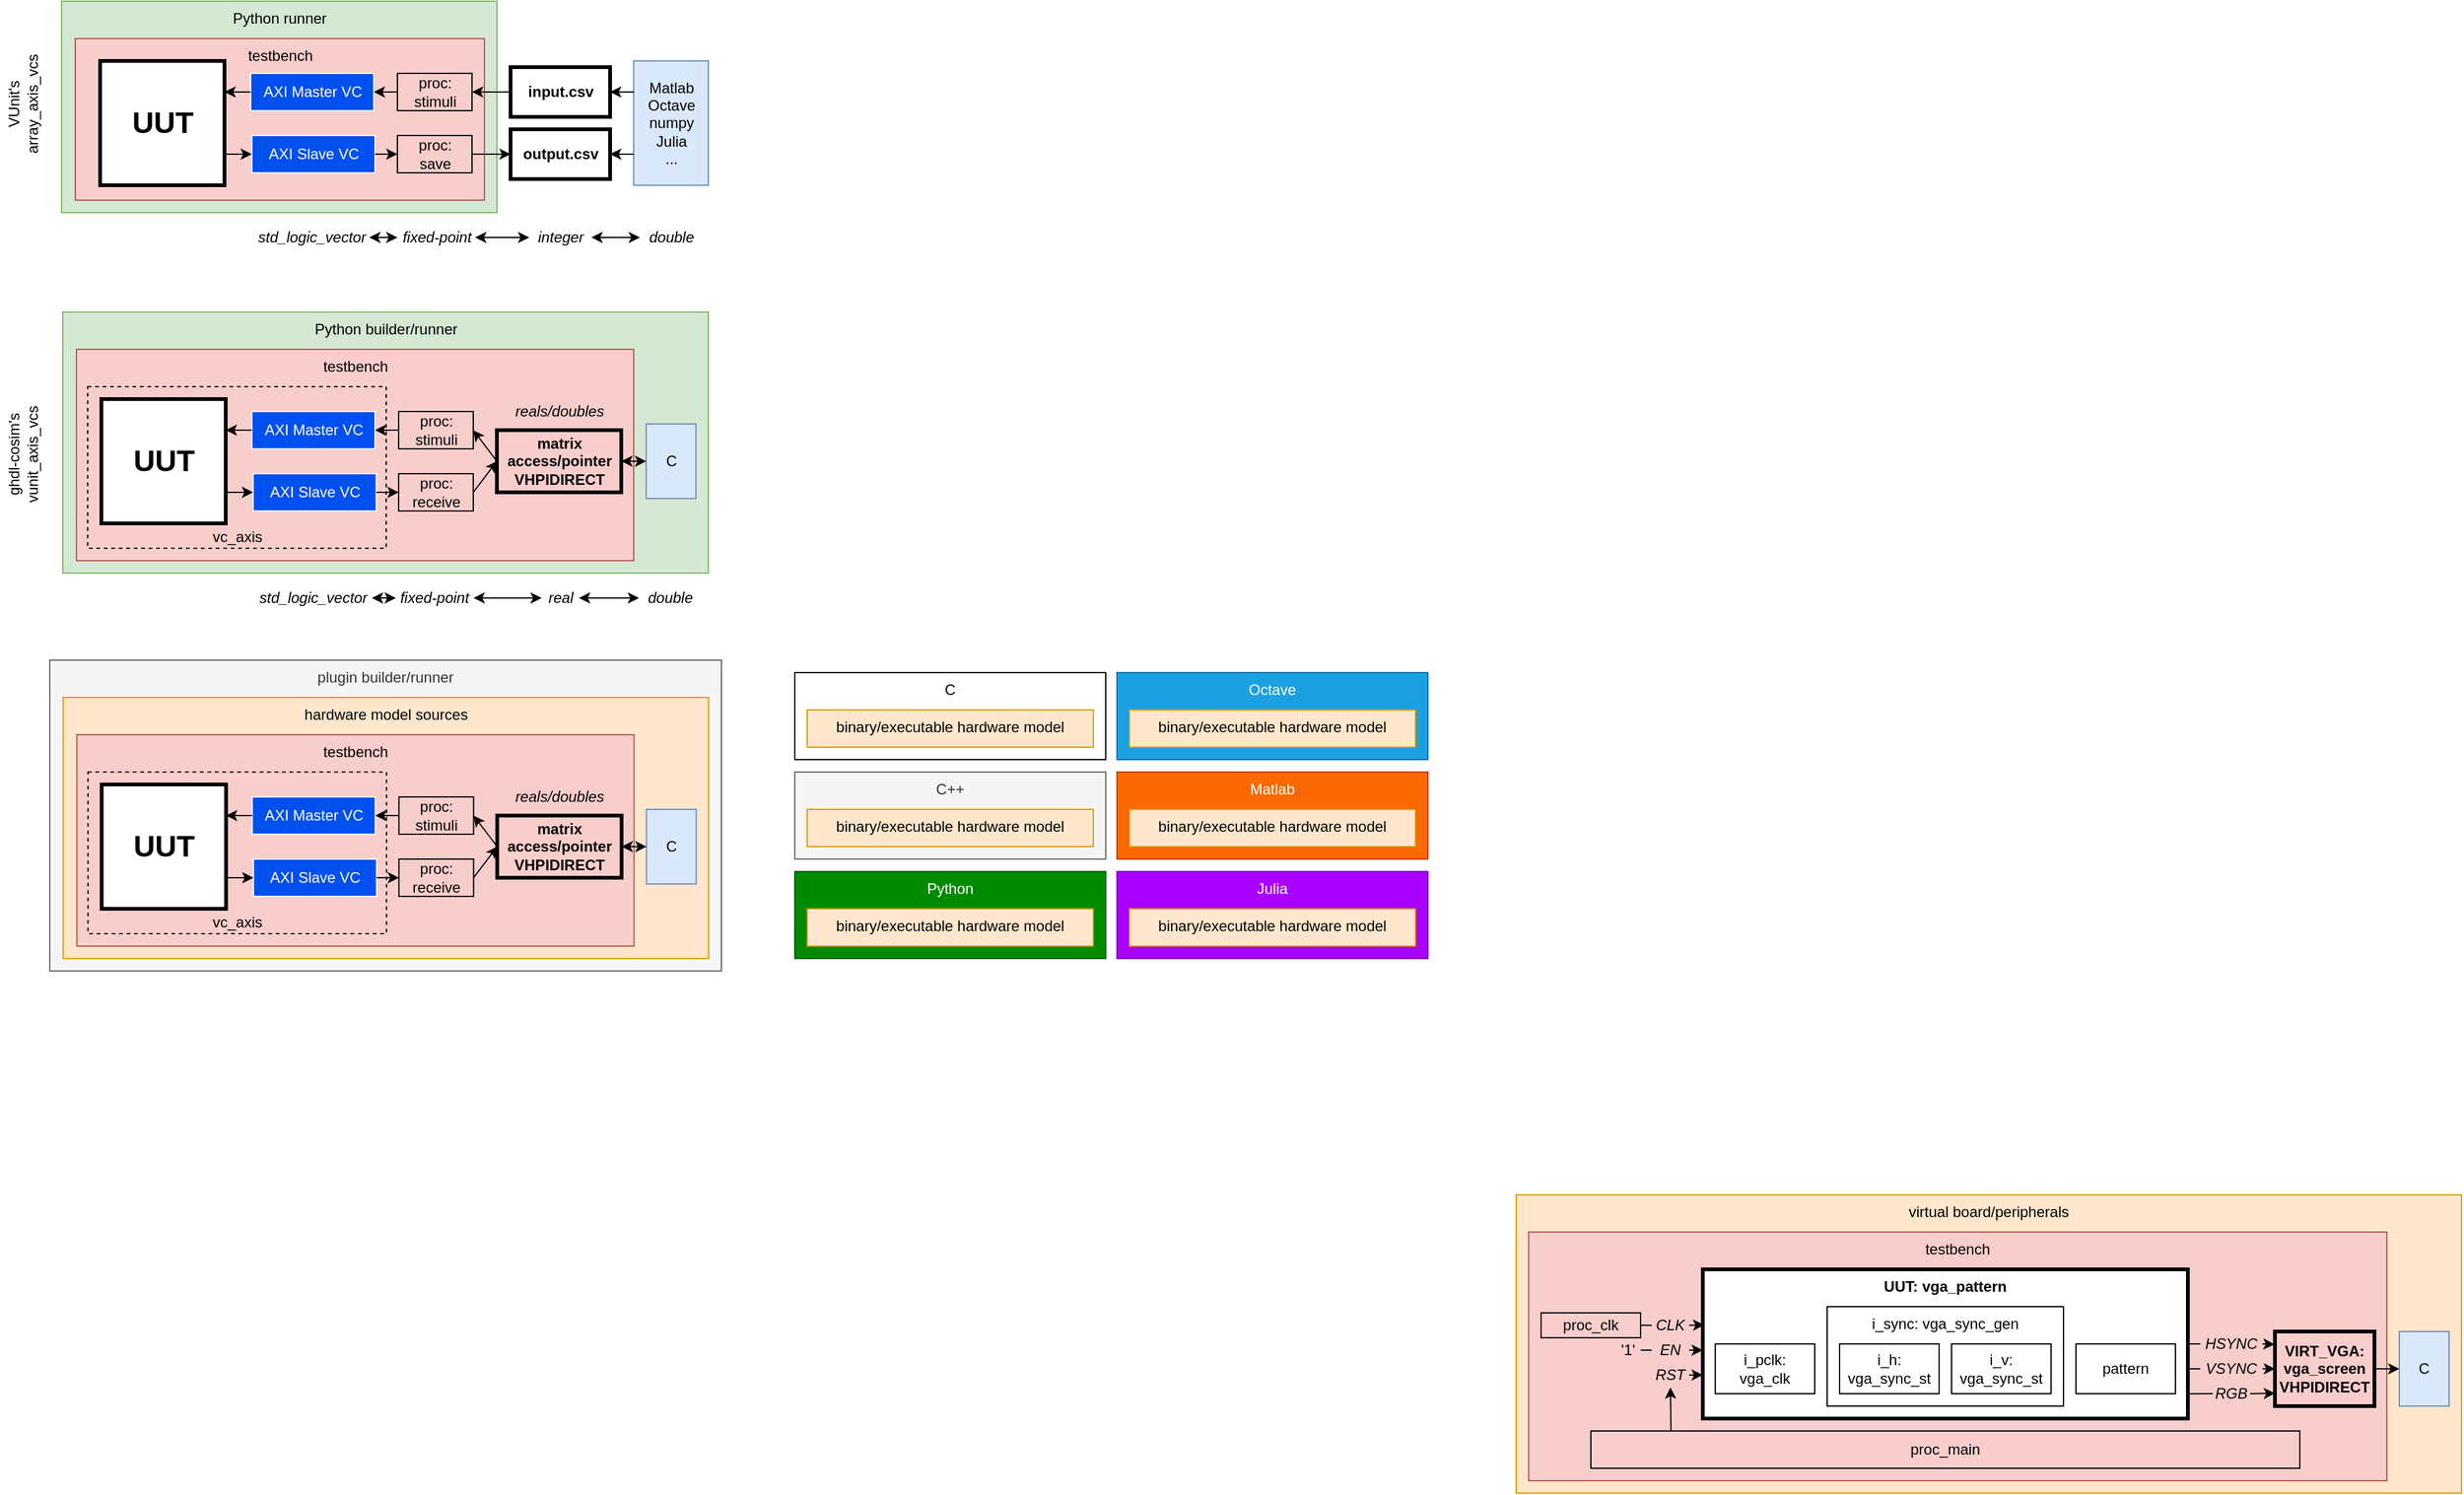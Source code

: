 <mxfile version="12.6.5" type="device"><diagram id="C-xXtRXsVBNM-cboXoND" name="Page-1"><mxGraphModel dx="4063" dy="749" grid="1" gridSize="10" guides="1" tooltips="1" connect="1" arrows="1" fold="1" page="0" pageScale="1" pageWidth="3300" pageHeight="4681" math="0" shadow="0"><root><mxCell id="0"/><mxCell id="1" parent="0"/><mxCell id="9hgEljkrax6zMMspwdzW-57" value="virtual board/peripherals" style="rounded=0;whiteSpace=wrap;html=1;verticalAlign=top;fillColor=#ffe6cc;strokeColor=#d79b00;" vertex="1" parent="1"><mxGeometry x="1280" y="2920" width="760" height="240" as="geometry"/></mxCell><mxCell id="yqgDi8DNOp5Uy1jhIpdU-1" value="Julia" style="rounded=0;whiteSpace=wrap;html=1;verticalAlign=top;fillColor=#aa00ff;strokeColor=#7700CC;align=center;fontColor=#ffffff;" parent="1" vertex="1"><mxGeometry x="959" y="2660" width="250" height="70" as="geometry"/></mxCell><mxCell id="yqgDi8DNOp5Uy1jhIpdU-2" value="plugin builder/runner" style="rounded=0;whiteSpace=wrap;html=1;verticalAlign=top;fillColor=#f5f5f5;strokeColor=#666666;fontColor=#333333;" parent="1" vertex="1"><mxGeometry x="101" y="2490" width="540" height="250" as="geometry"/></mxCell><mxCell id="yqgDi8DNOp5Uy1jhIpdU-3" value="Python runner" style="rounded=0;whiteSpace=wrap;html=1;verticalAlign=top;fillColor=#d5e8d4;strokeColor=#82b366;" parent="1" vertex="1"><mxGeometry x="110.5" y="1960" width="350" height="170" as="geometry"/></mxCell><mxCell id="yqgDi8DNOp5Uy1jhIpdU-4" value="testbench" style="rounded=0;whiteSpace=wrap;html=1;verticalAlign=top;fillColor=#f8cecc;strokeColor=#b85450;" parent="1" vertex="1"><mxGeometry x="121.5" y="1990" width="329" height="130" as="geometry"/></mxCell><mxCell id="yqgDi8DNOp5Uy1jhIpdU-5" value="UUT" style="whiteSpace=wrap;html=1;aspect=fixed;fontStyle=1;fontSize=24;strokeWidth=3;" parent="1" vertex="1"><mxGeometry x="141.5" y="2008" width="100" height="100" as="geometry"/></mxCell><mxCell id="yqgDi8DNOp5Uy1jhIpdU-6" value="AXI Master VC" style="rounded=0;whiteSpace=wrap;html=1;strokeColor=#FFFFFF;fontColor=#FFFFFF;fillColor=#0050EF;" parent="1" vertex="1"><mxGeometry x="262.5" y="2018" width="99" height="30" as="geometry"/></mxCell><mxCell id="yqgDi8DNOp5Uy1jhIpdU-7" value="AXI Slave VC" style="rounded=0;whiteSpace=wrap;html=1;strokeColor=#FFFFFF;fontColor=#FFFFFF;fillColor=#0050EF;" parent="1" vertex="1"><mxGeometry x="263.5" y="2068" width="99" height="30" as="geometry"/></mxCell><mxCell id="yqgDi8DNOp5Uy1jhIpdU-8" value="" style="endArrow=classic;html=1;fontColor=#000000;entryX=0;entryY=0.5;entryDx=0;entryDy=0;strokeColor=#000000;exitX=1;exitY=0.75;exitDx=0;exitDy=0;" parent="1" source="yqgDi8DNOp5Uy1jhIpdU-5" target="yqgDi8DNOp5Uy1jhIpdU-7" edge="1"><mxGeometry width="50" height="50" relative="1" as="geometry"><mxPoint x="233.5" y="2128" as="sourcePoint"/><mxPoint x="243.5" y="2043" as="targetPoint"/></mxGeometry></mxCell><mxCell id="yqgDi8DNOp5Uy1jhIpdU-9" value="" style="endArrow=classic;html=1;fontColor=#000000;exitX=0;exitY=0.5;exitDx=0;exitDy=0;entryX=1;entryY=0.25;entryDx=0;entryDy=0;strokeColor=#000000;" parent="1" source="yqgDi8DNOp5Uy1jhIpdU-6" target="yqgDi8DNOp5Uy1jhIpdU-5" edge="1"><mxGeometry width="50" height="50" relative="1" as="geometry"><mxPoint x="264.5" y="2093" as="sourcePoint"/><mxPoint x="243.5" y="2093" as="targetPoint"/></mxGeometry></mxCell><mxCell id="yqgDi8DNOp5Uy1jhIpdU-10" value="input.csv" style="rounded=0;whiteSpace=wrap;html=1;strokeColor=#000000;fillColor=none;gradientColor=none;fontColor=#000000;strokeWidth=3;fontStyle=1" parent="1" vertex="1"><mxGeometry x="471.5" y="2013" width="80" height="40" as="geometry"/></mxCell><mxCell id="yqgDi8DNOp5Uy1jhIpdU-11" value="output.csv" style="rounded=0;whiteSpace=wrap;html=1;strokeColor=#000000;fillColor=none;gradientColor=none;fontColor=#000000;strokeWidth=3;fontStyle=1" parent="1" vertex="1"><mxGeometry x="471.5" y="2063" width="80" height="40" as="geometry"/></mxCell><mxCell id="yqgDi8DNOp5Uy1jhIpdU-12" value="" style="endArrow=classic;html=1;fontColor=#000000;exitX=0;exitY=0.5;exitDx=0;exitDy=0;entryX=1;entryY=0.5;entryDx=0;entryDy=0;strokeColor=#000000;" parent="1" source="yqgDi8DNOp5Uy1jhIpdU-17" target="yqgDi8DNOp5Uy1jhIpdU-6" edge="1"><mxGeometry width="50" height="50" relative="1" as="geometry"><mxPoint x="272.5" y="2043" as="sourcePoint"/><mxPoint x="251.5" y="2043" as="targetPoint"/></mxGeometry></mxCell><mxCell id="yqgDi8DNOp5Uy1jhIpdU-13" value="" style="endArrow=classic;html=1;fontColor=#000000;exitX=1;exitY=0.5;exitDx=0;exitDy=0;strokeColor=#000000;entryX=0;entryY=0.5;entryDx=0;entryDy=0;" parent="1" source="yqgDi8DNOp5Uy1jhIpdU-19" target="yqgDi8DNOp5Uy1jhIpdU-11" edge="1"><mxGeometry width="50" height="50" relative="1" as="geometry"><mxPoint x="421.5" y="2043" as="sourcePoint"/><mxPoint x="450.5" y="2128" as="targetPoint"/></mxGeometry></mxCell><mxCell id="yqgDi8DNOp5Uy1jhIpdU-14" value="Matlab&lt;br&gt;Octave&lt;br&gt;numpy&lt;br&gt;Julia&lt;br&gt;..." style="rounded=0;whiteSpace=wrap;html=1;verticalAlign=middle;fillColor=#dae8fc;strokeColor=#6c8ebf;" parent="1" vertex="1"><mxGeometry x="570.5" y="2008" width="60" height="100" as="geometry"/></mxCell><mxCell id="yqgDi8DNOp5Uy1jhIpdU-15" value="" style="endArrow=classic;html=1;fontColor=#000000;entryX=1;entryY=0.5;entryDx=0;entryDy=0;strokeColor=#000000;exitX=0;exitY=0.25;exitDx=0;exitDy=0;" parent="1" source="yqgDi8DNOp5Uy1jhIpdU-14" target="yqgDi8DNOp5Uy1jhIpdU-10" edge="1"><mxGeometry width="50" height="50" relative="1" as="geometry"><mxPoint x="562.5" y="1978" as="sourcePoint"/><mxPoint x="433.5" y="2043" as="targetPoint"/></mxGeometry></mxCell><mxCell id="yqgDi8DNOp5Uy1jhIpdU-16" value="" style="endArrow=classic;html=1;fontColor=#000000;entryX=1;entryY=0.5;entryDx=0;entryDy=0;strokeColor=#000000;exitX=0;exitY=0.75;exitDx=0;exitDy=0;" parent="1" source="yqgDi8DNOp5Uy1jhIpdU-14" target="yqgDi8DNOp5Uy1jhIpdU-11" edge="1"><mxGeometry width="50" height="50" relative="1" as="geometry"><mxPoint x="612.5" y="2048" as="sourcePoint"/><mxPoint x="592.5" y="2043" as="targetPoint"/></mxGeometry></mxCell><mxCell id="yqgDi8DNOp5Uy1jhIpdU-17" value="proc:&lt;br&gt;stimuli" style="rounded=0;whiteSpace=wrap;html=1;strokeColor=#000000;fontColor=#000000;fillColor=none;" parent="1" vertex="1"><mxGeometry x="380.5" y="2018" width="60" height="30" as="geometry"/></mxCell><mxCell id="yqgDi8DNOp5Uy1jhIpdU-18" value="" style="endArrow=classic;html=1;fontColor=#000000;exitX=0;exitY=0.5;exitDx=0;exitDy=0;entryX=1;entryY=0.5;entryDx=0;entryDy=0;strokeColor=#000000;" parent="1" source="yqgDi8DNOp5Uy1jhIpdU-10" target="yqgDi8DNOp5Uy1jhIpdU-17" edge="1"><mxGeometry width="50" height="50" relative="1" as="geometry"><mxPoint x="551.5" y="2033" as="sourcePoint"/><mxPoint x="361.5" y="2033" as="targetPoint"/></mxGeometry></mxCell><mxCell id="yqgDi8DNOp5Uy1jhIpdU-19" value="proc:&lt;br&gt;save" style="rounded=0;whiteSpace=wrap;html=1;strokeColor=#000000;fontColor=#000000;fillColor=none;" parent="1" vertex="1"><mxGeometry x="380.5" y="2068" width="60" height="30" as="geometry"/></mxCell><mxCell id="yqgDi8DNOp5Uy1jhIpdU-20" value="" style="endArrow=classic;html=1;fontColor=#000000;exitX=1;exitY=0.5;exitDx=0;exitDy=0;strokeColor=#000000;entryX=0;entryY=0.5;entryDx=0;entryDy=0;" parent="1" source="yqgDi8DNOp5Uy1jhIpdU-7" target="yqgDi8DNOp5Uy1jhIpdU-19" edge="1"><mxGeometry width="50" height="50" relative="1" as="geometry"><mxPoint x="362.5" y="2083" as="sourcePoint"/><mxPoint x="551.5" y="2083" as="targetPoint"/></mxGeometry></mxCell><mxCell id="yqgDi8DNOp5Uy1jhIpdU-21" value="Python builder/runner" style="rounded=0;whiteSpace=wrap;html=1;verticalAlign=top;fillColor=#d5e8d4;strokeColor=#82b366;" parent="1" vertex="1"><mxGeometry x="111.5" y="2210" width="519" height="210" as="geometry"/></mxCell><mxCell id="yqgDi8DNOp5Uy1jhIpdU-22" value="testbench" style="rounded=0;whiteSpace=wrap;html=1;verticalAlign=top;fillColor=#f8cecc;strokeColor=#b85450;" parent="1" vertex="1"><mxGeometry x="122.5" y="2240" width="448" height="170" as="geometry"/></mxCell><mxCell id="yqgDi8DNOp5Uy1jhIpdU-23" value="vc_axis" style="rounded=0;whiteSpace=wrap;html=1;verticalAlign=bottom;fillColor=none;strokeColor=#000000;fontColor=#000000;gradientColor=#ffffff;dashed=1;align=center;" parent="1" vertex="1"><mxGeometry x="131.5" y="2270" width="240" height="130" as="geometry"/></mxCell><mxCell id="yqgDi8DNOp5Uy1jhIpdU-24" value="UUT" style="whiteSpace=wrap;html=1;aspect=fixed;fontStyle=1;fontSize=24;strokeWidth=3;" parent="1" vertex="1"><mxGeometry x="142.5" y="2280" width="100" height="100" as="geometry"/></mxCell><mxCell id="yqgDi8DNOp5Uy1jhIpdU-25" value="AXI Master VC" style="rounded=0;whiteSpace=wrap;html=1;strokeColor=#FFFFFF;fontColor=#FFFFFF;fillColor=#0050EF;" parent="1" vertex="1"><mxGeometry x="263.5" y="2290" width="99" height="30" as="geometry"/></mxCell><mxCell id="yqgDi8DNOp5Uy1jhIpdU-26" value="AXI Slave VC" style="rounded=0;whiteSpace=wrap;html=1;strokeColor=#FFFFFF;fontColor=#FFFFFF;fillColor=#0050EF;" parent="1" vertex="1"><mxGeometry x="264.5" y="2340" width="99" height="30" as="geometry"/></mxCell><mxCell id="yqgDi8DNOp5Uy1jhIpdU-27" value="" style="endArrow=classic;html=1;fontColor=#000000;entryX=0;entryY=0.5;entryDx=0;entryDy=0;strokeColor=#000000;exitX=1;exitY=0.75;exitDx=0;exitDy=0;" parent="1" source="yqgDi8DNOp5Uy1jhIpdU-24" target="yqgDi8DNOp5Uy1jhIpdU-26" edge="1"><mxGeometry width="50" height="50" relative="1" as="geometry"><mxPoint x="234.5" y="2400" as="sourcePoint"/><mxPoint x="244.5" y="2315" as="targetPoint"/></mxGeometry></mxCell><mxCell id="yqgDi8DNOp5Uy1jhIpdU-28" value="" style="endArrow=classic;html=1;fontColor=#000000;exitX=0;exitY=0.5;exitDx=0;exitDy=0;entryX=1;entryY=0.25;entryDx=0;entryDy=0;strokeColor=#000000;" parent="1" source="yqgDi8DNOp5Uy1jhIpdU-25" target="yqgDi8DNOp5Uy1jhIpdU-24" edge="1"><mxGeometry width="50" height="50" relative="1" as="geometry"><mxPoint x="265.5" y="2365" as="sourcePoint"/><mxPoint x="244.5" y="2365" as="targetPoint"/></mxGeometry></mxCell><mxCell id="yqgDi8DNOp5Uy1jhIpdU-29" value="matrix&lt;br&gt;access/pointer&lt;br&gt;VHPIDIRECT" style="rounded=0;whiteSpace=wrap;html=1;strokeColor=#000000;fillColor=none;gradientColor=none;fontColor=#000000;strokeWidth=3;fontStyle=1" parent="1" vertex="1"><mxGeometry x="460.5" y="2305" width="100" height="50" as="geometry"/></mxCell><mxCell id="yqgDi8DNOp5Uy1jhIpdU-30" value="" style="endArrow=classic;html=1;fontColor=#000000;exitX=0;exitY=0.5;exitDx=0;exitDy=0;entryX=1;entryY=0.5;entryDx=0;entryDy=0;strokeColor=#000000;" parent="1" source="yqgDi8DNOp5Uy1jhIpdU-34" target="yqgDi8DNOp5Uy1jhIpdU-25" edge="1"><mxGeometry width="50" height="50" relative="1" as="geometry"><mxPoint x="273.5" y="2315" as="sourcePoint"/><mxPoint x="252.5" y="2315" as="targetPoint"/></mxGeometry></mxCell><mxCell id="yqgDi8DNOp5Uy1jhIpdU-31" value="" style="endArrow=classic;html=1;fontColor=#000000;exitX=1;exitY=0.5;exitDx=0;exitDy=0;strokeColor=#000000;entryX=0;entryY=0.5;entryDx=0;entryDy=0;" parent="1" source="yqgDi8DNOp5Uy1jhIpdU-36" target="yqgDi8DNOp5Uy1jhIpdU-29" edge="1"><mxGeometry width="50" height="50" relative="1" as="geometry"><mxPoint x="422.5" y="2315" as="sourcePoint"/><mxPoint x="451.5" y="2400" as="targetPoint"/></mxGeometry></mxCell><mxCell id="yqgDi8DNOp5Uy1jhIpdU-32" value="C" style="rounded=0;whiteSpace=wrap;html=1;verticalAlign=middle;fillColor=#dae8fc;strokeColor=#6c8ebf;" parent="1" vertex="1"><mxGeometry x="580.5" y="2300" width="40" height="60" as="geometry"/></mxCell><mxCell id="yqgDi8DNOp5Uy1jhIpdU-33" value="" style="endArrow=classic;html=1;fontColor=#000000;entryX=1;entryY=0.5;entryDx=0;entryDy=0;strokeColor=#000000;exitX=0;exitY=0.5;exitDx=0;exitDy=0;startArrow=classic;startFill=1;" parent="1" source="yqgDi8DNOp5Uy1jhIpdU-32" target="yqgDi8DNOp5Uy1jhIpdU-29" edge="1"><mxGeometry width="50" height="50" relative="1" as="geometry"><mxPoint x="563.5" y="2250" as="sourcePoint"/><mxPoint x="552.5" y="2305" as="targetPoint"/></mxGeometry></mxCell><mxCell id="yqgDi8DNOp5Uy1jhIpdU-34" value="proc: stimuli" style="rounded=0;whiteSpace=wrap;html=1;strokeColor=#000000;fontColor=#000000;fillColor=none;" parent="1" vertex="1"><mxGeometry x="381.5" y="2290" width="60" height="30" as="geometry"/></mxCell><mxCell id="yqgDi8DNOp5Uy1jhIpdU-35" value="" style="endArrow=classic;html=1;fontColor=#000000;exitX=0;exitY=0.5;exitDx=0;exitDy=0;entryX=1;entryY=0.5;entryDx=0;entryDy=0;strokeColor=#000000;" parent="1" source="yqgDi8DNOp5Uy1jhIpdU-29" target="yqgDi8DNOp5Uy1jhIpdU-34" edge="1"><mxGeometry width="50" height="50" relative="1" as="geometry"><mxPoint x="472.5" y="2305" as="sourcePoint"/><mxPoint x="362.5" y="2305" as="targetPoint"/></mxGeometry></mxCell><mxCell id="yqgDi8DNOp5Uy1jhIpdU-36" value="proc:&lt;br&gt;receive" style="rounded=0;whiteSpace=wrap;html=1;strokeColor=#000000;fontColor=#000000;fillColor=none;" parent="1" vertex="1"><mxGeometry x="381.5" y="2340" width="60" height="30" as="geometry"/></mxCell><mxCell id="yqgDi8DNOp5Uy1jhIpdU-37" value="" style="endArrow=classic;html=1;fontColor=#000000;exitX=1;exitY=0.5;exitDx=0;exitDy=0;strokeColor=#000000;entryX=0;entryY=0.5;entryDx=0;entryDy=0;" parent="1" source="yqgDi8DNOp5Uy1jhIpdU-26" target="yqgDi8DNOp5Uy1jhIpdU-36" edge="1"><mxGeometry width="50" height="50" relative="1" as="geometry"><mxPoint x="363.5" y="2355" as="sourcePoint"/><mxPoint x="552.5" y="2355" as="targetPoint"/></mxGeometry></mxCell><mxCell id="yqgDi8DNOp5Uy1jhIpdU-52" value="&lt;i&gt;integer&lt;/i&gt;" style="text;html=1;strokeColor=none;fillColor=none;align=center;verticalAlign=middle;whiteSpace=wrap;rounded=0;fontColor=#000000;" parent="1" vertex="1"><mxGeometry x="486.5" y="2140" width="50" height="20" as="geometry"/></mxCell><mxCell id="yqgDi8DNOp5Uy1jhIpdU-53" value="&lt;i&gt;reals/doubles&lt;/i&gt;" style="text;html=1;strokeColor=none;fillColor=none;align=center;verticalAlign=middle;whiteSpace=wrap;rounded=0;fontColor=#000000;" parent="1" vertex="1"><mxGeometry x="490.5" y="2280" width="40" height="20" as="geometry"/></mxCell><mxCell id="yqgDi8DNOp5Uy1jhIpdU-54" value="&lt;i&gt;double&lt;/i&gt;" style="text;html=1;strokeColor=none;fillColor=none;align=center;verticalAlign=middle;whiteSpace=wrap;rounded=0;fontColor=#000000;" parent="1" vertex="1"><mxGeometry x="575.5" y="2140" width="50" height="20" as="geometry"/></mxCell><mxCell id="yqgDi8DNOp5Uy1jhIpdU-55" value="&lt;i&gt;std_logic_vector&lt;/i&gt;" style="text;html=1;strokeColor=none;fillColor=none;align=center;verticalAlign=middle;whiteSpace=wrap;rounded=0;fontColor=#000000;" parent="1" vertex="1"><mxGeometry x="266.13" y="2140" width="91.75" height="20" as="geometry"/></mxCell><mxCell id="yqgDi8DNOp5Uy1jhIpdU-56" value="&lt;i&gt;fixed-point&lt;/i&gt;" style="text;html=1;strokeColor=none;fillColor=none;align=center;verticalAlign=middle;whiteSpace=wrap;rounded=0;fontColor=#000000;" parent="1" vertex="1"><mxGeometry x="380.5" y="2140" width="62.5" height="20" as="geometry"/></mxCell><mxCell id="yqgDi8DNOp5Uy1jhIpdU-57" value="" style="endArrow=classic;startArrow=classic;html=1;entryX=0;entryY=0.5;entryDx=0;entryDy=0;exitX=1;exitY=0.5;exitDx=0;exitDy=0;" parent="1" source="yqgDi8DNOp5Uy1jhIpdU-52" target="yqgDi8DNOp5Uy1jhIpdU-54" edge="1"><mxGeometry width="50" height="50" relative="1" as="geometry"><mxPoint x="718.75" y="2360" as="sourcePoint"/><mxPoint x="148.75" y="2830" as="targetPoint"/></mxGeometry></mxCell><mxCell id="yqgDi8DNOp5Uy1jhIpdU-58" value="" style="endArrow=classic;startArrow=classic;html=1;exitX=1;exitY=0.5;exitDx=0;exitDy=0;entryX=0;entryY=0.5;entryDx=0;entryDy=0;" parent="1" source="yqgDi8DNOp5Uy1jhIpdU-56" target="yqgDi8DNOp5Uy1jhIpdU-52" edge="1"><mxGeometry width="50" height="50" relative="1" as="geometry"><mxPoint x="538.75" y="2160" as="sourcePoint"/><mxPoint x="478.75" y="2120" as="targetPoint"/></mxGeometry></mxCell><mxCell id="yqgDi8DNOp5Uy1jhIpdU-59" value="" style="endArrow=classic;startArrow=classic;html=1;exitX=0;exitY=0.5;exitDx=0;exitDy=0;entryX=1;entryY=0.5;entryDx=0;entryDy=0;" parent="1" source="yqgDi8DNOp5Uy1jhIpdU-56" target="yqgDi8DNOp5Uy1jhIpdU-55" edge="1"><mxGeometry width="50" height="50" relative="1" as="geometry"><mxPoint x="461.25" y="2160" as="sourcePoint"/><mxPoint x="498.75" y="2160" as="targetPoint"/></mxGeometry></mxCell><mxCell id="yqgDi8DNOp5Uy1jhIpdU-60" value="&lt;i&gt;real&lt;/i&gt;" style="text;html=1;strokeColor=none;fillColor=none;align=center;verticalAlign=middle;whiteSpace=wrap;rounded=0;fontColor=#000000;" parent="1" vertex="1"><mxGeometry x="496.5" y="2430" width="30" height="20" as="geometry"/></mxCell><mxCell id="yqgDi8DNOp5Uy1jhIpdU-61" value="&lt;i&gt;double&lt;/i&gt;" style="text;html=1;strokeColor=none;fillColor=none;align=center;verticalAlign=middle;whiteSpace=wrap;rounded=0;fontColor=#000000;" parent="1" vertex="1"><mxGeometry x="574.75" y="2430" width="50" height="20" as="geometry"/></mxCell><mxCell id="yqgDi8DNOp5Uy1jhIpdU-62" value="&lt;i&gt;std_logic_vector&lt;/i&gt;" style="text;html=1;strokeColor=none;fillColor=none;align=center;verticalAlign=middle;whiteSpace=wrap;rounded=0;fontColor=#000000;" parent="1" vertex="1"><mxGeometry x="264.5" y="2430" width="95.5" height="20" as="geometry"/></mxCell><mxCell id="yqgDi8DNOp5Uy1jhIpdU-63" value="&lt;i&gt;fixed-point&lt;/i&gt;" style="text;html=1;strokeColor=none;fillColor=none;align=center;verticalAlign=middle;whiteSpace=wrap;rounded=0;fontColor=#000000;" parent="1" vertex="1"><mxGeometry x="379.25" y="2430" width="62.5" height="20" as="geometry"/></mxCell><mxCell id="yqgDi8DNOp5Uy1jhIpdU-64" value="" style="endArrow=classic;startArrow=classic;html=1;entryX=0;entryY=0.5;entryDx=0;entryDy=0;exitX=1;exitY=0.5;exitDx=0;exitDy=0;" parent="1" source="yqgDi8DNOp5Uy1jhIpdU-60" target="yqgDi8DNOp5Uy1jhIpdU-61" edge="1"><mxGeometry width="50" height="50" relative="1" as="geometry"><mxPoint x="719.75" y="2650" as="sourcePoint"/><mxPoint x="149.75" y="3120" as="targetPoint"/></mxGeometry></mxCell><mxCell id="yqgDi8DNOp5Uy1jhIpdU-65" value="" style="endArrow=classic;startArrow=classic;html=1;exitX=1;exitY=0.5;exitDx=0;exitDy=0;entryX=0;entryY=0.5;entryDx=0;entryDy=0;" parent="1" source="yqgDi8DNOp5Uy1jhIpdU-63" target="yqgDi8DNOp5Uy1jhIpdU-60" edge="1"><mxGeometry width="50" height="50" relative="1" as="geometry"><mxPoint x="539.75" y="2450" as="sourcePoint"/><mxPoint x="479.75" y="2410" as="targetPoint"/></mxGeometry></mxCell><mxCell id="yqgDi8DNOp5Uy1jhIpdU-66" value="" style="endArrow=classic;startArrow=classic;html=1;exitX=0;exitY=0.5;exitDx=0;exitDy=0;entryX=1;entryY=0.5;entryDx=0;entryDy=0;" parent="1" source="yqgDi8DNOp5Uy1jhIpdU-63" target="yqgDi8DNOp5Uy1jhIpdU-62" edge="1"><mxGeometry width="50" height="50" relative="1" as="geometry"><mxPoint x="462.25" y="2450" as="sourcePoint"/><mxPoint x="499.75" y="2450" as="targetPoint"/></mxGeometry></mxCell><mxCell id="yqgDi8DNOp5Uy1jhIpdU-67" value="ghdl-cosim's&lt;br&gt;vunit_axis_vcs" style="text;html=1;strokeColor=none;fillColor=none;align=center;verticalAlign=middle;whiteSpace=wrap;rounded=0;fontColor=#000000;rotation=-90;" parent="1" vertex="1"><mxGeometry x="31.5" y="2307.5" width="95.5" height="35" as="geometry"/></mxCell><mxCell id="yqgDi8DNOp5Uy1jhIpdU-68" value="VUnit's&lt;br&gt;array_axis_vcs" style="text;html=1;strokeColor=none;fillColor=none;align=center;verticalAlign=middle;whiteSpace=wrap;rounded=0;fontColor=#000000;rotation=-90;" parent="1" vertex="1"><mxGeometry x="31.75" y="2025.75" width="95.5" height="34.5" as="geometry"/></mxCell><mxCell id="yqgDi8DNOp5Uy1jhIpdU-72" value="hardware model sources" style="rounded=0;whiteSpace=wrap;html=1;verticalAlign=top;fillColor=#ffe6cc;strokeColor=#d79b00;" parent="1" vertex="1"><mxGeometry x="111.75" y="2520" width="519" height="210" as="geometry"/></mxCell><mxCell id="yqgDi8DNOp5Uy1jhIpdU-73" value="testbench" style="rounded=0;whiteSpace=wrap;html=1;verticalAlign=top;fillColor=#f8cecc;strokeColor=#b85450;" parent="1" vertex="1"><mxGeometry x="122.75" y="2550" width="448" height="170" as="geometry"/></mxCell><mxCell id="yqgDi8DNOp5Uy1jhIpdU-74" value="vc_axis" style="rounded=0;whiteSpace=wrap;html=1;verticalAlign=bottom;fillColor=none;strokeColor=#000000;fontColor=#000000;gradientColor=#ffffff;dashed=1;align=center;" parent="1" vertex="1"><mxGeometry x="131.75" y="2580" width="240" height="130" as="geometry"/></mxCell><mxCell id="yqgDi8DNOp5Uy1jhIpdU-75" value="UUT" style="whiteSpace=wrap;html=1;aspect=fixed;fontStyle=1;fontSize=24;strokeWidth=3;" parent="1" vertex="1"><mxGeometry x="142.75" y="2590" width="100" height="100" as="geometry"/></mxCell><mxCell id="yqgDi8DNOp5Uy1jhIpdU-76" value="AXI Master VC" style="rounded=0;whiteSpace=wrap;html=1;strokeColor=#FFFFFF;fontColor=#FFFFFF;fillColor=#0050EF;" parent="1" vertex="1"><mxGeometry x="263.75" y="2600" width="99" height="30" as="geometry"/></mxCell><mxCell id="yqgDi8DNOp5Uy1jhIpdU-77" value="AXI Slave VC" style="rounded=0;whiteSpace=wrap;html=1;strokeColor=#FFFFFF;fontColor=#FFFFFF;fillColor=#0050EF;" parent="1" vertex="1"><mxGeometry x="264.75" y="2650" width="99" height="30" as="geometry"/></mxCell><mxCell id="yqgDi8DNOp5Uy1jhIpdU-78" value="" style="endArrow=classic;html=1;fontColor=#000000;entryX=0;entryY=0.5;entryDx=0;entryDy=0;strokeColor=#000000;exitX=1;exitY=0.75;exitDx=0;exitDy=0;" parent="1" source="yqgDi8DNOp5Uy1jhIpdU-75" target="yqgDi8DNOp5Uy1jhIpdU-77" edge="1"><mxGeometry width="50" height="50" relative="1" as="geometry"><mxPoint x="234.75" y="2710" as="sourcePoint"/><mxPoint x="244.75" y="2625" as="targetPoint"/></mxGeometry></mxCell><mxCell id="yqgDi8DNOp5Uy1jhIpdU-79" value="" style="endArrow=classic;html=1;fontColor=#000000;exitX=0;exitY=0.5;exitDx=0;exitDy=0;entryX=1;entryY=0.25;entryDx=0;entryDy=0;strokeColor=#000000;" parent="1" source="yqgDi8DNOp5Uy1jhIpdU-76" target="yqgDi8DNOp5Uy1jhIpdU-75" edge="1"><mxGeometry width="50" height="50" relative="1" as="geometry"><mxPoint x="265.75" y="2675" as="sourcePoint"/><mxPoint x="244.75" y="2675" as="targetPoint"/></mxGeometry></mxCell><mxCell id="yqgDi8DNOp5Uy1jhIpdU-80" value="matrix&lt;br&gt;access/pointer&lt;br&gt;VHPIDIRECT" style="rounded=0;whiteSpace=wrap;html=1;strokeColor=#000000;fillColor=none;gradientColor=none;fontColor=#000000;strokeWidth=3;fontStyle=1" parent="1" vertex="1"><mxGeometry x="460.75" y="2615" width="100" height="50" as="geometry"/></mxCell><mxCell id="yqgDi8DNOp5Uy1jhIpdU-81" value="" style="endArrow=classic;html=1;fontColor=#000000;exitX=0;exitY=0.5;exitDx=0;exitDy=0;entryX=1;entryY=0.5;entryDx=0;entryDy=0;strokeColor=#000000;" parent="1" source="yqgDi8DNOp5Uy1jhIpdU-85" target="yqgDi8DNOp5Uy1jhIpdU-76" edge="1"><mxGeometry width="50" height="50" relative="1" as="geometry"><mxPoint x="273.75" y="2625" as="sourcePoint"/><mxPoint x="252.75" y="2625" as="targetPoint"/></mxGeometry></mxCell><mxCell id="yqgDi8DNOp5Uy1jhIpdU-82" value="" style="endArrow=classic;html=1;fontColor=#000000;exitX=1;exitY=0.5;exitDx=0;exitDy=0;strokeColor=#000000;entryX=0;entryY=0.5;entryDx=0;entryDy=0;" parent="1" source="yqgDi8DNOp5Uy1jhIpdU-87" target="yqgDi8DNOp5Uy1jhIpdU-80" edge="1"><mxGeometry width="50" height="50" relative="1" as="geometry"><mxPoint x="422.75" y="2625" as="sourcePoint"/><mxPoint x="451.75" y="2710" as="targetPoint"/></mxGeometry></mxCell><mxCell id="yqgDi8DNOp5Uy1jhIpdU-83" value="C" style="rounded=0;whiteSpace=wrap;html=1;verticalAlign=middle;fillColor=#dae8fc;strokeColor=#6c8ebf;" parent="1" vertex="1"><mxGeometry x="580.75" y="2610" width="40" height="60" as="geometry"/></mxCell><mxCell id="yqgDi8DNOp5Uy1jhIpdU-84" value="" style="endArrow=classic;html=1;fontColor=#000000;entryX=1;entryY=0.5;entryDx=0;entryDy=0;strokeColor=#000000;exitX=0;exitY=0.5;exitDx=0;exitDy=0;startArrow=classic;startFill=1;" parent="1" source="yqgDi8DNOp5Uy1jhIpdU-83" target="yqgDi8DNOp5Uy1jhIpdU-80" edge="1"><mxGeometry width="50" height="50" relative="1" as="geometry"><mxPoint x="563.75" y="2560" as="sourcePoint"/><mxPoint x="552.75" y="2615" as="targetPoint"/></mxGeometry></mxCell><mxCell id="yqgDi8DNOp5Uy1jhIpdU-85" value="proc: stimuli" style="rounded=0;whiteSpace=wrap;html=1;strokeColor=#000000;fontColor=#000000;fillColor=none;" parent="1" vertex="1"><mxGeometry x="381.75" y="2600" width="60" height="30" as="geometry"/></mxCell><mxCell id="yqgDi8DNOp5Uy1jhIpdU-86" value="" style="endArrow=classic;html=1;fontColor=#000000;exitX=0;exitY=0.5;exitDx=0;exitDy=0;entryX=1;entryY=0.5;entryDx=0;entryDy=0;strokeColor=#000000;" parent="1" source="yqgDi8DNOp5Uy1jhIpdU-80" target="yqgDi8DNOp5Uy1jhIpdU-85" edge="1"><mxGeometry width="50" height="50" relative="1" as="geometry"><mxPoint x="472.75" y="2615" as="sourcePoint"/><mxPoint x="362.75" y="2615" as="targetPoint"/></mxGeometry></mxCell><mxCell id="yqgDi8DNOp5Uy1jhIpdU-87" value="proc:&lt;br&gt;receive" style="rounded=0;whiteSpace=wrap;html=1;strokeColor=#000000;fontColor=#000000;fillColor=none;" parent="1" vertex="1"><mxGeometry x="381.75" y="2650" width="60" height="30" as="geometry"/></mxCell><mxCell id="yqgDi8DNOp5Uy1jhIpdU-88" value="" style="endArrow=classic;html=1;fontColor=#000000;exitX=1;exitY=0.5;exitDx=0;exitDy=0;strokeColor=#000000;entryX=0;entryY=0.5;entryDx=0;entryDy=0;" parent="1" source="yqgDi8DNOp5Uy1jhIpdU-77" target="yqgDi8DNOp5Uy1jhIpdU-87" edge="1"><mxGeometry width="50" height="50" relative="1" as="geometry"><mxPoint x="363.75" y="2665" as="sourcePoint"/><mxPoint x="552.75" y="2665" as="targetPoint"/></mxGeometry></mxCell><mxCell id="yqgDi8DNOp5Uy1jhIpdU-89" value="&lt;i&gt;reals/doubles&lt;/i&gt;" style="text;html=1;strokeColor=none;fillColor=none;align=center;verticalAlign=middle;whiteSpace=wrap;rounded=0;fontColor=#000000;" parent="1" vertex="1"><mxGeometry x="490.75" y="2590" width="40" height="20" as="geometry"/></mxCell><mxCell id="9hgEljkrax6zMMspwdzW-1" value="binary/executable hardware model" style="rounded=0;whiteSpace=wrap;html=1;verticalAlign=top;fillColor=#ffe6cc;strokeColor=#d79b00;" vertex="1" parent="1"><mxGeometry x="969" y="2690" width="230" height="30" as="geometry"/></mxCell><mxCell id="9hgEljkrax6zMMspwdzW-3" value="Octave" style="rounded=0;whiteSpace=wrap;html=1;verticalAlign=top;fillColor=#1ba1e2;strokeColor=#006EAF;align=center;fontColor=#ffffff;" vertex="1" parent="1"><mxGeometry x="959" y="2500" width="250" height="70" as="geometry"/></mxCell><mxCell id="9hgEljkrax6zMMspwdzW-4" value="binary/executable hardware model" style="rounded=0;whiteSpace=wrap;html=1;verticalAlign=top;fillColor=#ffe6cc;strokeColor=#d79b00;" vertex="1" parent="1"><mxGeometry x="969" y="2530" width="230" height="30" as="geometry"/></mxCell><mxCell id="9hgEljkrax6zMMspwdzW-5" value="Python" style="rounded=0;whiteSpace=wrap;html=1;verticalAlign=top;fillColor=#008a00;strokeColor=#005700;align=center;fontColor=#ffffff;" vertex="1" parent="1"><mxGeometry x="700" y="2660" width="250" height="70" as="geometry"/></mxCell><mxCell id="9hgEljkrax6zMMspwdzW-6" value="binary/executable hardware model" style="rounded=0;whiteSpace=wrap;html=1;verticalAlign=top;fillColor=#ffe6cc;strokeColor=#d79b00;" vertex="1" parent="1"><mxGeometry x="710" y="2690" width="230" height="30" as="geometry"/></mxCell><mxCell id="9hgEljkrax6zMMspwdzW-7" value="Matlab" style="rounded=0;whiteSpace=wrap;html=1;verticalAlign=top;fillColor=#fa6800;strokeColor=#C73500;align=center;fontColor=#ffffff;" vertex="1" parent="1"><mxGeometry x="959" y="2580" width="250" height="70" as="geometry"/></mxCell><mxCell id="9hgEljkrax6zMMspwdzW-8" value="binary/executable hardware model" style="rounded=0;whiteSpace=wrap;html=1;verticalAlign=top;fillColor=#ffe6cc;strokeColor=#d79b00;" vertex="1" parent="1"><mxGeometry x="969" y="2610" width="230" height="30" as="geometry"/></mxCell><mxCell id="9hgEljkrax6zMMspwdzW-9" value="C" style="rounded=0;whiteSpace=wrap;html=1;verticalAlign=top;align=center;" vertex="1" parent="1"><mxGeometry x="700" y="2500" width="250" height="70" as="geometry"/></mxCell><mxCell id="9hgEljkrax6zMMspwdzW-10" value="binary/executable hardware model" style="rounded=0;whiteSpace=wrap;html=1;verticalAlign=top;fillColor=#ffe6cc;strokeColor=#d79b00;" vertex="1" parent="1"><mxGeometry x="710" y="2530" width="230" height="30" as="geometry"/></mxCell><mxCell id="9hgEljkrax6zMMspwdzW-11" value="C++" style="rounded=0;whiteSpace=wrap;html=1;verticalAlign=top;fillColor=#f5f5f5;strokeColor=#666666;align=center;fontColor=#333333;" vertex="1" parent="1"><mxGeometry x="700" y="2580" width="250" height="70" as="geometry"/></mxCell><mxCell id="9hgEljkrax6zMMspwdzW-12" value="binary/executable hardware model" style="rounded=0;whiteSpace=wrap;html=1;verticalAlign=top;fillColor=#ffe6cc;strokeColor=#d79b00;" vertex="1" parent="1"><mxGeometry x="710" y="2610" width="230" height="30" as="geometry"/></mxCell><mxCell id="9hgEljkrax6zMMspwdzW-14" value="testbench" style="rounded=0;whiteSpace=wrap;html=1;strokeColor=#b85450;fillColor=#f8cecc;align=center;verticalAlign=top;" vertex="1" parent="1"><mxGeometry x="1290" y="2950" width="690" height="200" as="geometry"/></mxCell><mxCell id="9hgEljkrax6zMMspwdzW-15" value="proc_clk" style="rounded=0;whiteSpace=wrap;html=1;strokeColor=#000000;fillColor=none;align=center;" vertex="1" parent="1"><mxGeometry x="1300" y="3015" width="80" height="20" as="geometry"/></mxCell><mxCell id="9hgEljkrax6zMMspwdzW-16" value="proc_main" style="rounded=0;whiteSpace=wrap;html=1;strokeColor=#000000;fillColor=none;align=center;" vertex="1" parent="1"><mxGeometry x="1340" y="3110" width="570" height="30" as="geometry"/></mxCell><mxCell id="9hgEljkrax6zMMspwdzW-17" value="VIRT_VGA: vga_screen&lt;br&gt;VHPIDIRECT" style="rounded=0;whiteSpace=wrap;html=1;strokeColor=#000000;fillColor=none;align=center;strokeWidth=3;fontStyle=1" vertex="1" parent="1"><mxGeometry x="1890" y="3030" width="80" height="60" as="geometry"/></mxCell><mxCell id="9hgEljkrax6zMMspwdzW-18" value="UUT: vga_pattern" style="rounded=0;whiteSpace=wrap;html=1;align=center;verticalAlign=top;fontStyle=1;strokeWidth=3;" vertex="1" parent="1"><mxGeometry x="1430" y="2980" width="390" height="120" as="geometry"/></mxCell><mxCell id="9hgEljkrax6zMMspwdzW-19" value="i_pclk:&lt;br&gt;vga_clk" style="rounded=0;whiteSpace=wrap;html=1;strokeColor=#000000;fillColor=#ffffff;align=center;" vertex="1" parent="1"><mxGeometry x="1440" y="3040" width="80" height="40" as="geometry"/></mxCell><mxCell id="9hgEljkrax6zMMspwdzW-20" value="i_sync: vga_sync_gen" style="rounded=0;whiteSpace=wrap;html=1;strokeColor=#000000;fillColor=#ffffff;align=center;verticalAlign=top;" vertex="1" parent="1"><mxGeometry x="1530" y="3010" width="190" height="80" as="geometry"/></mxCell><mxCell id="9hgEljkrax6zMMspwdzW-21" value="pattern" style="rounded=0;whiteSpace=wrap;html=1;strokeColor=#000000;fillColor=none;align=center;" vertex="1" parent="1"><mxGeometry x="1730" y="3040" width="80" height="40" as="geometry"/></mxCell><mxCell id="9hgEljkrax6zMMspwdzW-22" value="&lt;span style=&quot;white-space: normal&quot;&gt;i_h:&lt;br&gt;vga_sync_st&lt;/span&gt;" style="rounded=0;whiteSpace=wrap;html=1;strokeColor=#000000;fillColor=#ffffff;align=center;" vertex="1" parent="1"><mxGeometry x="1540" y="3040" width="80" height="40" as="geometry"/></mxCell><mxCell id="9hgEljkrax6zMMspwdzW-23" value="i_v:&lt;br&gt;vga_sync_st" style="rounded=0;whiteSpace=wrap;html=1;strokeColor=#000000;fillColor=#ffffff;align=center;" vertex="1" parent="1"><mxGeometry x="1630" y="3040" width="80" height="40" as="geometry"/></mxCell><mxCell id="9hgEljkrax6zMMspwdzW-24" value="&lt;i&gt;CLK&lt;/i&gt;" style="rounded=0;whiteSpace=wrap;html=1;strokeColor=none;fillColor=none;align=center;" vertex="1" parent="1"><mxGeometry x="1389" y="3015" width="30" height="20" as="geometry"/></mxCell><mxCell id="9hgEljkrax6zMMspwdzW-30" value="" style="endArrow=none;html=1;entryX=0;entryY=0.5;entryDx=0;entryDy=0;exitX=1;exitY=0.5;exitDx=0;exitDy=0;endFill=0;" edge="1" parent="1" source="9hgEljkrax6zMMspwdzW-15" target="9hgEljkrax6zMMspwdzW-24"><mxGeometry width="50" height="50" relative="1" as="geometry"><mxPoint x="939" y="2985" as="sourcePoint"/><mxPoint x="989" y="2935" as="targetPoint"/></mxGeometry></mxCell><mxCell id="9hgEljkrax6zMMspwdzW-32" value="&lt;i&gt;EN&lt;/i&gt;" style="rounded=0;whiteSpace=wrap;html=1;strokeColor=none;fillColor=none;align=center;" vertex="1" parent="1"><mxGeometry x="1389" y="3035" width="30" height="20" as="geometry"/></mxCell><mxCell id="9hgEljkrax6zMMspwdzW-33" value="" style="endArrow=classic;html=1;exitX=1;exitY=0.5;exitDx=0;exitDy=0;entryX=0;entryY=0.542;entryDx=0;entryDy=0;entryPerimeter=0;" edge="1" parent="1" source="9hgEljkrax6zMMspwdzW-32" target="9hgEljkrax6zMMspwdzW-18"><mxGeometry width="50" height="50" relative="1" as="geometry"><mxPoint x="1400.0" y="3070" as="sourcePoint"/><mxPoint x="1480" y="2950" as="targetPoint"/></mxGeometry></mxCell><mxCell id="9hgEljkrax6zMMspwdzW-34" value="" style="endArrow=classic;html=1;exitX=1;exitY=0.5;exitDx=0;exitDy=0;entryX=0.003;entryY=0.372;entryDx=0;entryDy=0;entryPerimeter=0;" edge="1" parent="1" source="9hgEljkrax6zMMspwdzW-24" target="9hgEljkrax6zMMspwdzW-18"><mxGeometry width="50" height="50" relative="1" as="geometry"><mxPoint x="1400.0" y="3090" as="sourcePoint"/><mxPoint x="1460" y="2940" as="targetPoint"/></mxGeometry></mxCell><mxCell id="9hgEljkrax6zMMspwdzW-35" value="&lt;i&gt;RST&lt;/i&gt;" style="rounded=0;whiteSpace=wrap;html=1;strokeColor=none;fillColor=none;align=center;" vertex="1" parent="1"><mxGeometry x="1389" y="3055" width="30" height="20" as="geometry"/></mxCell><mxCell id="9hgEljkrax6zMMspwdzW-36" value="" style="endArrow=classic;html=1;exitX=1;exitY=0.5;exitDx=0;exitDy=0;entryX=0;entryY=0.708;entryDx=0;entryDy=0;entryPerimeter=0;" edge="1" parent="1" source="9hgEljkrax6zMMspwdzW-35" target="9hgEljkrax6zMMspwdzW-18"><mxGeometry width="50" height="50" relative="1" as="geometry"><mxPoint x="1418" y="3080" as="sourcePoint"/><mxPoint x="1520" y="2940" as="targetPoint"/></mxGeometry></mxCell><mxCell id="9hgEljkrax6zMMspwdzW-37" value="" style="endArrow=classic;html=1;entryX=0.5;entryY=1;entryDx=0;entryDy=0;exitX=0.113;exitY=-0.002;exitDx=0;exitDy=0;exitPerimeter=0;" edge="1" parent="1" source="9hgEljkrax6zMMspwdzW-16" target="9hgEljkrax6zMMspwdzW-35"><mxGeometry width="50" height="50" relative="1" as="geometry"><mxPoint x="1340" y="3170" as="sourcePoint"/><mxPoint x="1440" y="3090" as="targetPoint"/></mxGeometry></mxCell><mxCell id="9hgEljkrax6zMMspwdzW-44" value="&lt;i&gt;HSYNC&lt;/i&gt;" style="rounded=0;whiteSpace=wrap;html=1;strokeColor=none;fillColor=none;align=center;" vertex="1" parent="1"><mxGeometry x="1830" y="3030" width="50" height="20" as="geometry"/></mxCell><mxCell id="9hgEljkrax6zMMspwdzW-45" value="&lt;i&gt;VSYNC&lt;/i&gt;" style="rounded=0;whiteSpace=wrap;html=1;strokeColor=none;fillColor=none;align=center;" vertex="1" parent="1"><mxGeometry x="1830" y="3050" width="50" height="20" as="geometry"/></mxCell><mxCell id="9hgEljkrax6zMMspwdzW-46" value="" style="endArrow=classic;html=1;exitX=1;exitY=0.5;exitDx=0;exitDy=0;entryX=0;entryY=0.5;entryDx=0;entryDy=0;" edge="1" parent="1" source="9hgEljkrax6zMMspwdzW-45" target="9hgEljkrax6zMMspwdzW-17"><mxGeometry width="50" height="50" relative="1" as="geometry"><mxPoint x="1861.0" y="3085" as="sourcePoint"/><mxPoint x="1950" y="2940" as="targetPoint"/></mxGeometry></mxCell><mxCell id="9hgEljkrax6zMMspwdzW-47" value="" style="endArrow=classic;html=1;exitX=1;exitY=0.5;exitDx=0;exitDy=0;entryX=-0.004;entryY=0.172;entryDx=0;entryDy=0;entryPerimeter=0;" edge="1" parent="1" source="9hgEljkrax6zMMspwdzW-44" target="9hgEljkrax6zMMspwdzW-17"><mxGeometry width="50" height="50" relative="1" as="geometry"><mxPoint x="1861.0" y="3105" as="sourcePoint"/><mxPoint x="1910" y="2960" as="targetPoint"/></mxGeometry></mxCell><mxCell id="9hgEljkrax6zMMspwdzW-48" value="&lt;i&gt;RGB&lt;/i&gt;" style="rounded=0;whiteSpace=wrap;html=1;strokeColor=none;fillColor=none;align=center;" vertex="1" parent="1"><mxGeometry x="1840" y="3070" width="30" height="20" as="geometry"/></mxCell><mxCell id="9hgEljkrax6zMMspwdzW-49" value="" style="endArrow=classic;html=1;exitX=1;exitY=0.5;exitDx=0;exitDy=0;entryX=0;entryY=0.828;entryDx=0;entryDy=0;entryPerimeter=0;" edge="1" parent="1" source="9hgEljkrax6zMMspwdzW-48" target="9hgEljkrax6zMMspwdzW-17"><mxGeometry width="50" height="50" relative="1" as="geometry"><mxPoint x="1879" y="3095" as="sourcePoint"/><mxPoint x="1891" y="2940" as="targetPoint"/></mxGeometry></mxCell><mxCell id="9hgEljkrax6zMMspwdzW-50" value="'1'" style="rounded=0;whiteSpace=wrap;html=1;strokeColor=none;fillColor=none;align=center;" vertex="1" parent="1"><mxGeometry x="1360" y="3035" width="20" height="20" as="geometry"/></mxCell><mxCell id="9hgEljkrax6zMMspwdzW-51" value="" style="endArrow=none;html=1;entryX=0;entryY=0.5;entryDx=0;entryDy=0;exitX=1;exitY=0.5;exitDx=0;exitDy=0;endFill=0;" edge="1" parent="1" source="9hgEljkrax6zMMspwdzW-50" target="9hgEljkrax6zMMspwdzW-32"><mxGeometry width="50" height="50" relative="1" as="geometry"><mxPoint x="1390" y="3035" as="sourcePoint"/><mxPoint x="1399" y="3035" as="targetPoint"/></mxGeometry></mxCell><mxCell id="9hgEljkrax6zMMspwdzW-52" value="" style="endArrow=none;html=1;entryX=0;entryY=0.5;entryDx=0;entryDy=0;endFill=0;exitX=1;exitY=0.5;exitDx=0;exitDy=0;" edge="1" parent="1" source="9hgEljkrax6zMMspwdzW-18" target="9hgEljkrax6zMMspwdzW-44"><mxGeometry width="50" height="50" relative="1" as="geometry"><mxPoint x="1840" y="2880" as="sourcePoint"/><mxPoint x="1399" y="3035" as="targetPoint"/></mxGeometry></mxCell><mxCell id="9hgEljkrax6zMMspwdzW-53" value="" style="endArrow=none;html=1;entryX=0;entryY=0.5;entryDx=0;entryDy=0;endFill=0;exitX=0.999;exitY=0.667;exitDx=0;exitDy=0;exitPerimeter=0;" edge="1" parent="1" source="9hgEljkrax6zMMspwdzW-18" target="9hgEljkrax6zMMspwdzW-45"><mxGeometry width="50" height="50" relative="1" as="geometry"><mxPoint x="1750" y="2950" as="sourcePoint"/><mxPoint x="1840" y="3050" as="targetPoint"/></mxGeometry></mxCell><mxCell id="9hgEljkrax6zMMspwdzW-54" value="" style="endArrow=none;html=1;entryX=0;entryY=0.5;entryDx=0;entryDy=0;endFill=0;exitX=1;exitY=0.834;exitDx=0;exitDy=0;exitPerimeter=0;" edge="1" parent="1" source="9hgEljkrax6zMMspwdzW-18" target="9hgEljkrax6zMMspwdzW-48"><mxGeometry width="50" height="50" relative="1" as="geometry"><mxPoint x="1770" y="3160" as="sourcePoint"/><mxPoint x="1840" y="3070" as="targetPoint"/></mxGeometry></mxCell><mxCell id="9hgEljkrax6zMMspwdzW-55" value="C" style="rounded=0;whiteSpace=wrap;html=1;verticalAlign=middle;fillColor=#dae8fc;strokeColor=#6c8ebf;" vertex="1" parent="1"><mxGeometry x="1990" y="3030" width="40" height="60" as="geometry"/></mxCell><mxCell id="9hgEljkrax6zMMspwdzW-56" value="" style="endArrow=classic;html=1;entryX=0;entryY=0.5;entryDx=0;entryDy=0;exitX=1;exitY=0.5;exitDx=0;exitDy=0;" edge="1" parent="1" source="9hgEljkrax6zMMspwdzW-17" target="9hgEljkrax6zMMspwdzW-55"><mxGeometry width="50" height="50" relative="1" as="geometry"><mxPoint x="2070" y="2850" as="sourcePoint"/><mxPoint x="1414" y="3085" as="targetPoint"/></mxGeometry></mxCell></root></mxGraphModel></diagram></mxfile>